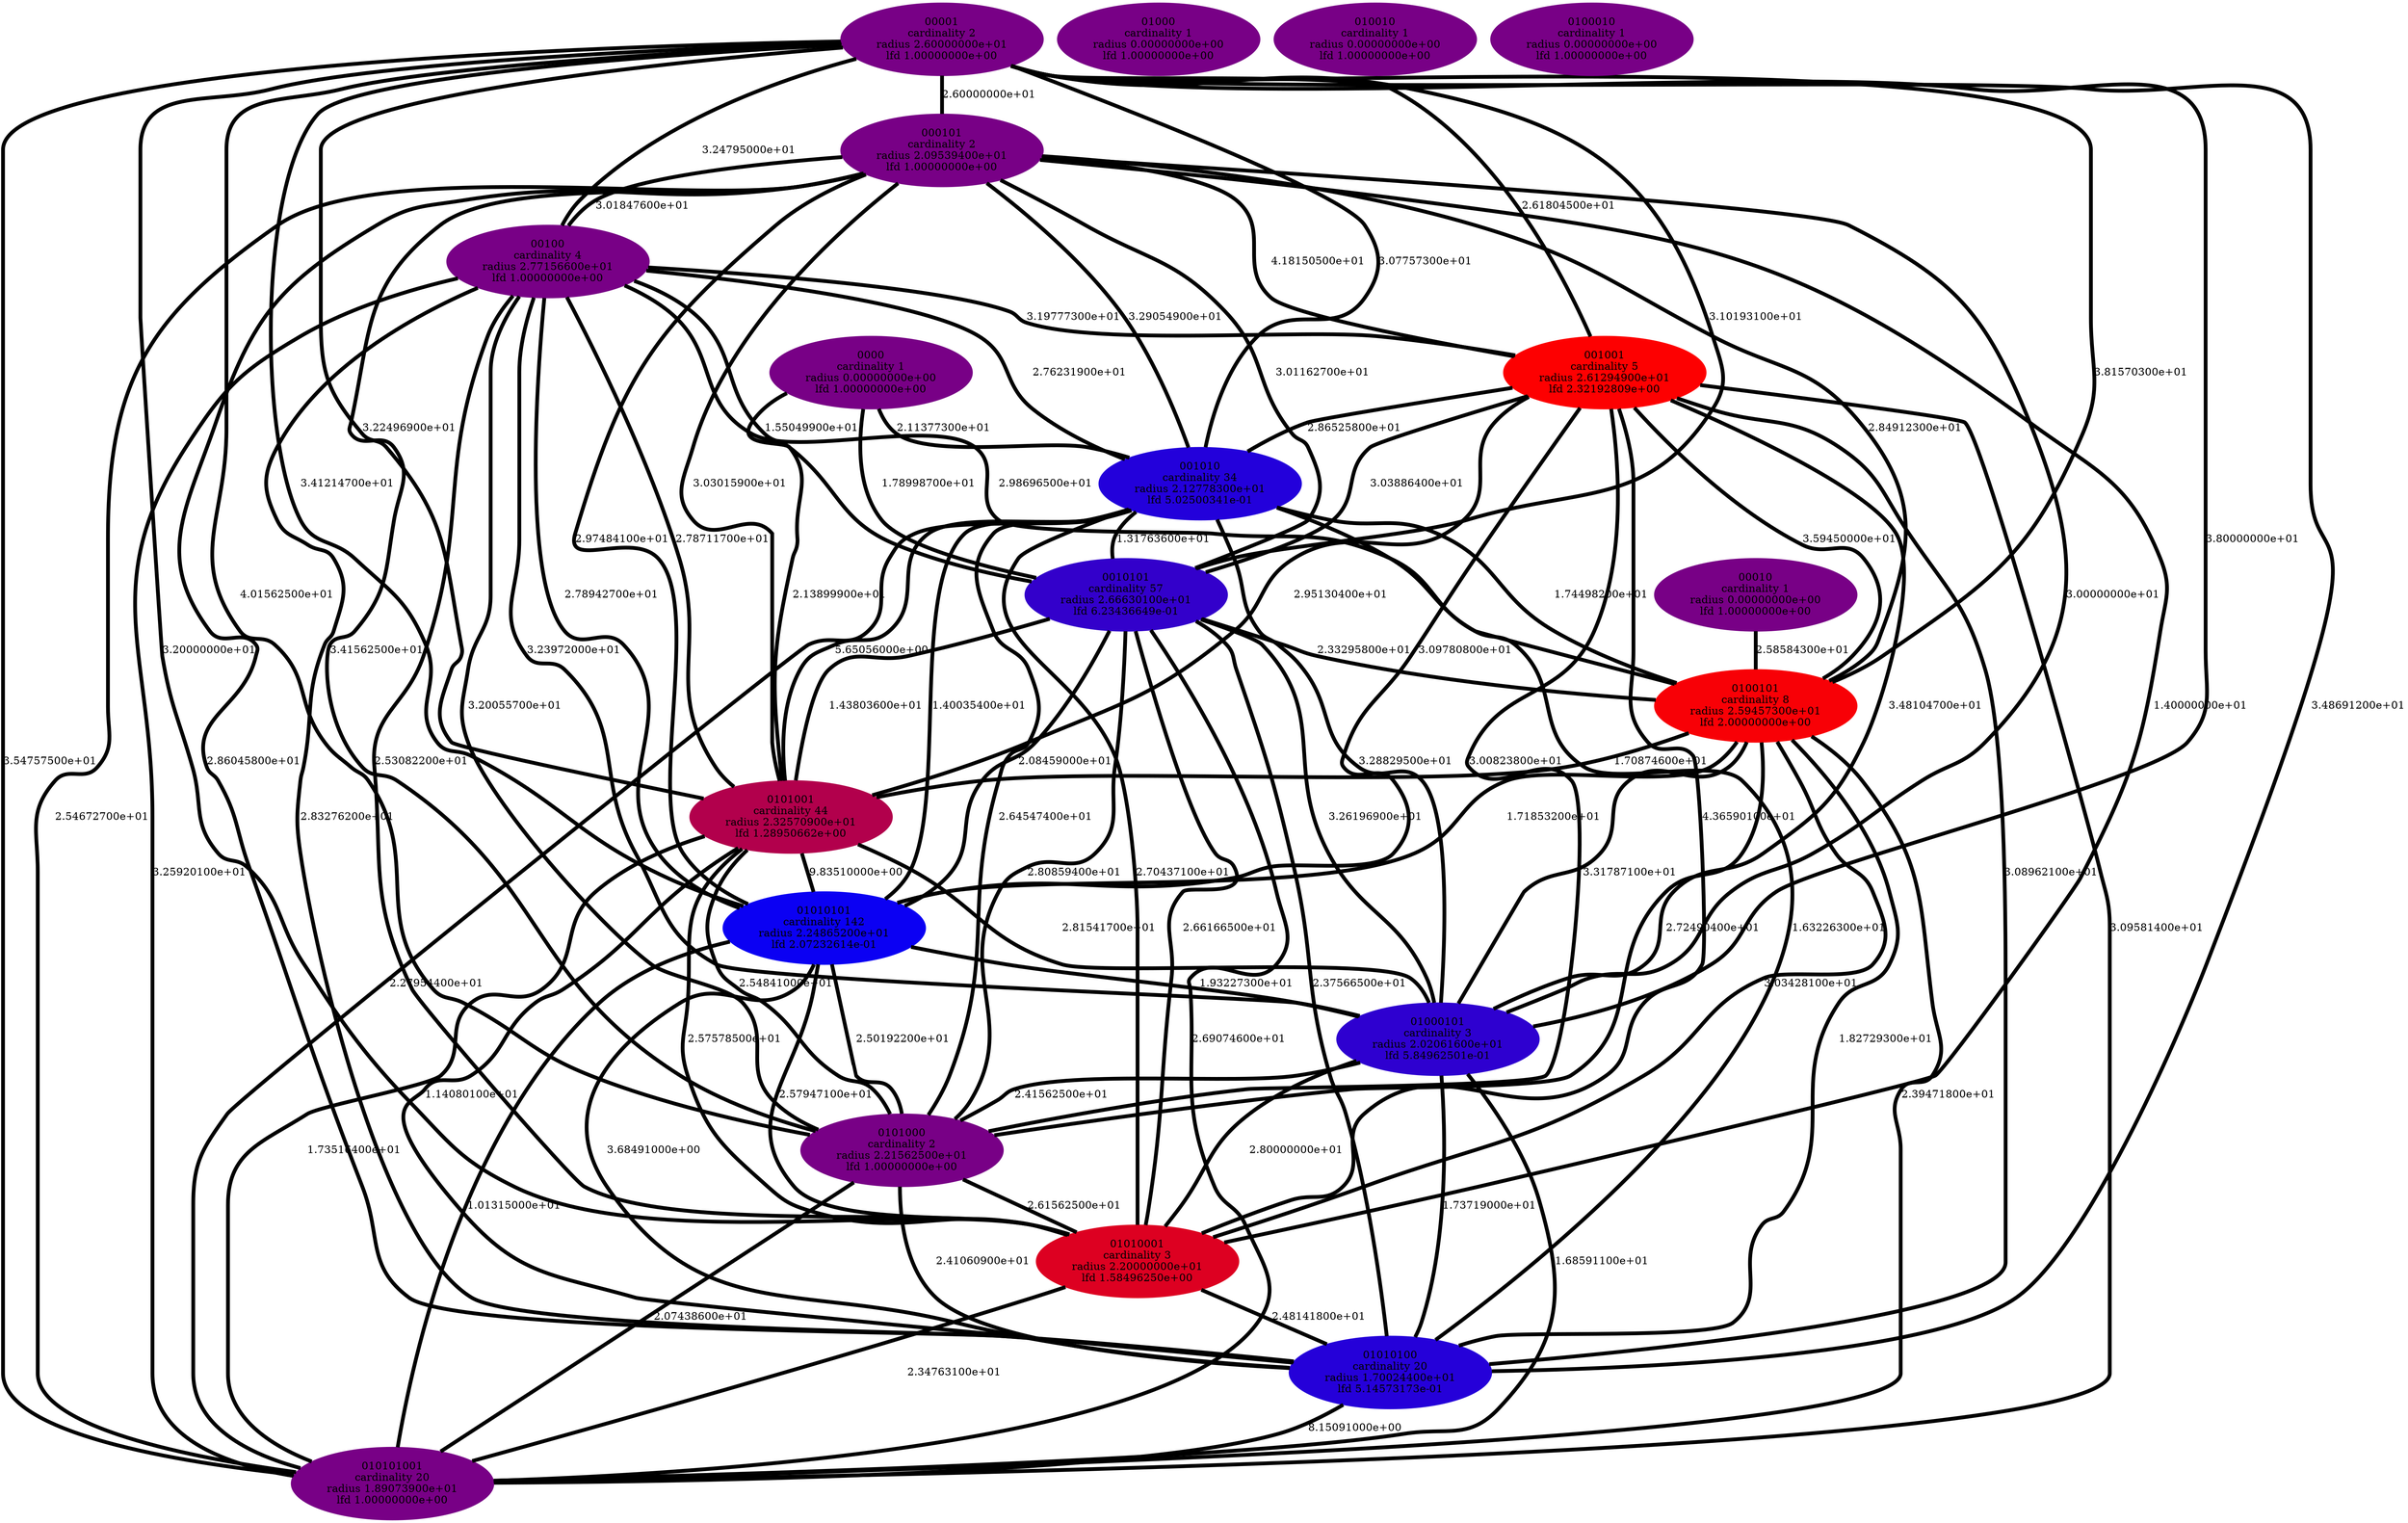 graph component_cardinality_optimal_13 {
    edge[style=solid, penwidth="5", labeldistance="10"]
    0010101 [label="0010101\ncardinality 57\nradius 2.66630100e+01\nlfd 6.23436649e-01", color="#3300CB", style="filled"]
    01010001 [label="01010001\ncardinality 3\nradius 2.20000000e+01\nlfd 1.58496250e+00", color="#DD0021", style="filled"]
    001010 [label="001010\ncardinality 34\nradius 2.12778300e+01\nlfd 5.02500341e-01", color="#2300DB", style="filled"]
    00010 [label="00010\ncardinality 1\nradius 0.00000000e+00\nlfd 1.00000000e+00", color="#780086", style="filled"]
    010101001 [label="010101001\ncardinality 20\nradius 1.89073900e+01\nlfd 1.00000000e+00", color="#780086", style="filled"]
    0100101 [label="0100101\ncardinality 8\nradius 2.59457300e+01\nlfd 2.00000000e+00", color="#F80006", style="filled"]
    00100 [label="00100\ncardinality 4\nradius 2.77156600e+01\nlfd 1.00000000e+00", color="#780086", style="filled"]
    001001 [label="001001\ncardinality 5\nradius 2.61294900e+01\nlfd 2.32192809e+00", color="#FD0001", style="filled"]
    01000 [label="01000\ncardinality 1\nradius 0.00000000e+00\nlfd 1.00000000e+00", color="#780086", style="filled"]
    01010100 [label="01010100\ncardinality 20\nradius 1.70024400e+01\nlfd 5.14573173e-01", color="#2500D9", style="filled"]
    0101001 [label="0101001\ncardinality 44\nradius 2.32570900e+01\nlfd 1.28950662e+00", color="#B2004C", style="filled"]
    000101 [label="000101\ncardinality 2\nradius 2.09539400e+01\nlfd 1.00000000e+00", color="#780086", style="filled"]
    00001 [label="00001\ncardinality 2\nradius 2.60000000e+01\nlfd 1.00000000e+00", color="#780086", style="filled"]
    0000 [label="0000\ncardinality 1\nradius 0.00000000e+00\nlfd 1.00000000e+00", color="#780086", style="filled"]
    010010 [label="010010\ncardinality 1\nradius 0.00000000e+00\nlfd 1.00000000e+00", color="#780086", style="filled"]
    0100010 [label="0100010\ncardinality 1\nradius 0.00000000e+00\nlfd 1.00000000e+00", color="#780086", style="filled"]
    01010101 [label="01010101\ncardinality 142\nradius 2.24865200e+01\nlfd 2.07232614e-01", color="#0B00F3", style="filled"]
    0101000 [label="0101000\ncardinality 2\nradius 2.21562500e+01\nlfd 1.00000000e+00", color="#780086", style="filled"]
    01000101 [label="01000101\ncardinality 3\nradius 2.02061600e+01\nlfd 5.84962501e-01", color="#2E00D0", style="filled"]
    0100101 -- 01010001 [label="3.03428100e+01"]
    000101 -- 01000101 [label="3.00000000e+01"]
    000101 -- 0010101 [label="3.01162700e+01"]
    001001 -- 01010100 [label="3.08962100e+01"]
    01000101 -- 01010001 [label="2.80000000e+01"]
    0000 -- 001010 [label="2.11377300e+01"]
    00010 -- 0100101 [label="2.58584300e+01"]
    01010101 -- 01010100 [label="3.68491000e+00"]
    001001 -- 001010 [label="2.86525800e+01"]
    0101001 -- 0101000 [label="2.54841000e+01"]
    01000101 -- 010101001 [label="1.68591100e+01"]
    001001 -- 0010101 [label="3.03886400e+01"]
    00001 -- 01000101 [label="3.80000000e+01"]
    00100 -- 0101000 [label="3.20055700e+01"]
    001010 -- 010101001 [label="2.27954400e+01"]
    00001 -- 01010001 [label="3.20000000e+01"]
    0101001 -- 010101001 [label="1.73516400e+01"]
    0100101 -- 01010101 [label="1.71853200e+01"]
    00001 -- 0010101 [label="3.10193100e+01"]
    00001 -- 001001 [label="2.61804500e+01"]
    000101 -- 01010101 [label="2.97484100e+01"]
    001010 -- 0101000 [label="2.64547400e+01"]
    00100 -- 01010101 [label="2.78942700e+01"]
    00001 -- 0101000 [label="4.01562500e+01"]
    001001 -- 010101001 [label="3.09581400e+01"]
    000101 -- 001010 [label="3.29054900e+01"]
    00100 -- 010101001 [label="3.25920100e+01"]
    001010 -- 0010101 [label="1.31763600e+01"]
    00001 -- 00100 [label="3.24795000e+01"]
    000101 -- 01010001 [label="1.40000000e+01"]
    0000 -- 0101001 [label="2.13899900e+01"]
    00100 -- 0100101 [label="2.98696500e+01"]
    01010101 -- 01010001 [label="2.57947100e+01"]
    001001 -- 0100101 [label="3.59450000e+01"]
    001010 -- 01010100 [label="1.63226300e+01"]
    0010101 -- 01010101 [label="2.08459000e+01"]
    001010 -- 01010101 [label="1.40035400e+01"]
    00100 -- 0010101 [label="1.55049900e+01"]
    0100101 -- 0101000 [label="2.72490400e+01"]
    0101001 -- 01010100 [label="1.14080100e+01"]
    00100 -- 001001 [label="3.19777300e+01"]
    001001 -- 01000101 [label="3.48104700e+01"]
    01000101 -- 01010100 [label="1.73719000e+01"]
    01010001 -- 01010100 [label="2.48141800e+01"]
    00001 -- 0101001 [label="3.22496900e+01"]
    01010001 -- 010101001 [label="2.34763100e+01"]
    0100101 -- 01000101 [label="3.31787100e+01"]
    00100 -- 001010 [label="2.76231900e+01"]
    001001 -- 0101001 [label="2.95130400e+01"]
    001001 -- 01010001 [label="4.36590100e+01"]
    00001 -- 01010101 [label="3.41214700e+01"]
    001001 -- 0101000 [label="3.00823800e+01"]
    0100101 -- 0101001 [label="1.70874600e+01"]
    0101000 -- 01010001 [label="2.61562500e+01"]
    00001 -- 010101001 [label="3.54757500e+01"]
    01010101 -- 01000101 [label="1.93227300e+01"]
    01010100 -- 010101001 [label="8.15091000e+00"]
    0010101 -- 010101001 [label="2.69074600e+01"]
    0100101 -- 010101001 [label="2.39471800e+01"]
    000101 -- 0101000 [label="3.41562500e+01"]
    0101001 -- 01000101 [label="2.81541700e+01"]
    0000 -- 0010101 [label="1.78998700e+01"]
    00001 -- 001010 [label="3.07757300e+01"]
    001010 -- 01010001 [label="2.70437100e+01"]
    0010101 -- 01010100 [label="2.37566500e+01"]
    00001 -- 01010100 [label="3.48691200e+01"]
    0100101 -- 01010100 [label="1.82729300e+01"]
    0010101 -- 01000101 [label="3.26196900e+01"]
    0010101 -- 0101000 [label="2.80859400e+01"]
    00100 -- 01010001 [label="2.53082200e+01"]
    0101001 -- 01010001 [label="2.57578500e+01"]
    00100 -- 0101001 [label="2.78711700e+01"]
    000101 -- 00100 [label="3.01847600e+01"]
    00001 -- 0100101 [label="3.81570300e+01"]
    01010101 -- 0101000 [label="2.50192200e+01"]
    0101001 -- 01010101 [label="9.83510000e+00"]
    0010101 -- 01010001 [label="2.66166500e+01"]
    0101000 -- 01010100 [label="2.41060900e+01"]
    000101 -- 010101001 [label="2.54672700e+01"]
    00100 -- 01010100 [label="2.83276200e+01"]
    000101 -- 001001 [label="4.18150500e+01"]
    000101 -- 01010100 [label="2.86045800e+01"]
    001010 -- 01000101 [label="3.28829500e+01"]
    01010101 -- 010101001 [label="1.01315000e+01"]
    0010101 -- 0100101 [label="2.33295800e+01"]
    001001 -- 01010101 [label="3.09780800e+01"]
    000101 -- 0100101 [label="2.84912300e+01"]
    01000101 -- 0101000 [label="2.41562500e+01"]
    0101000 -- 010101001 [label="2.07438600e+01"]
    00001 -- 000101 [label="2.60000000e+01"]
    001010 -- 0100101 [label="1.74498200e+01"]
    0010101 -- 0101001 [label="1.43803600e+01"]
    000101 -- 0101001 [label="3.03015900e+01"]
    001010 -- 0101001 [label="5.65056000e+00"]
    00100 -- 01000101 [label="3.23972000e+01"]
}
